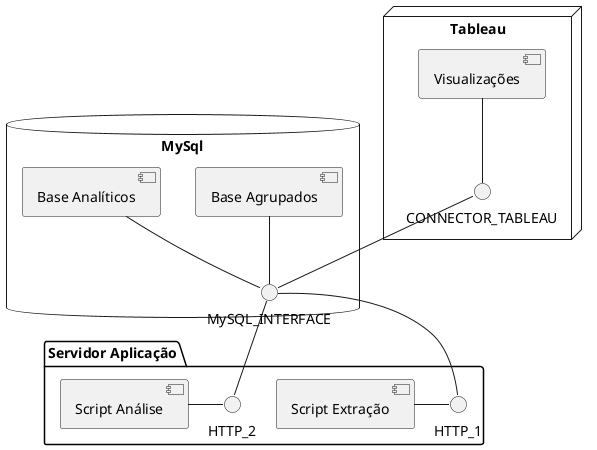 @startuml

package "Servidor Aplicação" {
    [Script Extração] - HTTP_1
    [Script Análise] - HTTP_2
}

node "Tableau" {
    [Visualizações] -- CONNECTOR_TABLEAU
}

database "MySql" {
    [Base Agrupados] -- MySQL_INTERFACE
    [Base Analíticos] -- MySQL_INTERFACE
}

MySQL_INTERFACE -- HTTP_1
MySQL_INTERFACE - HTTP_2

CONNECTOR_TABLEAU -- MySQL_INTERFACE

@enduml